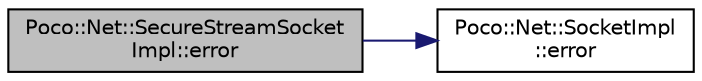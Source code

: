 digraph "Poco::Net::SecureStreamSocketImpl::error"
{
 // LATEX_PDF_SIZE
  edge [fontname="Helvetica",fontsize="10",labelfontname="Helvetica",labelfontsize="10"];
  node [fontname="Helvetica",fontsize="10",shape=record];
  rankdir="LR";
  Node1 [label="Poco::Net::SecureStreamSocket\lImpl::error",height=0.2,width=0.4,color="black", fillcolor="grey75", style="filled", fontcolor="black",tooltip=" "];
  Node1 -> Node2 [color="midnightblue",fontsize="10",style="solid",fontname="Helvetica"];
  Node2 [label="Poco::Net::SocketImpl\l::error",height=0.2,width=0.4,color="black", fillcolor="white", style="filled",URL="$classPoco_1_1Net_1_1SocketImpl.html#a811dbd3e9e8f153fc7b5c2f4e5cbacdf",tooltip="Returns the last error code."];
}
